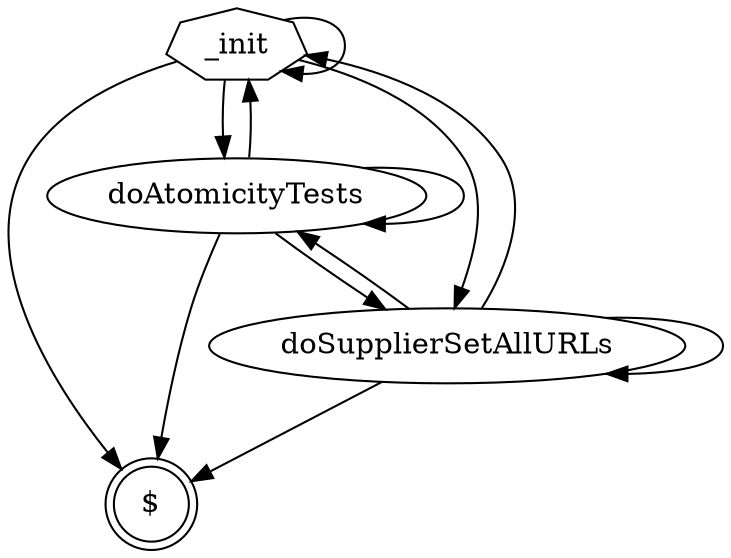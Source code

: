 digraph G {
graph [dpi = 600]"$" [label="$",shape=doublecircle];
"_init" [label="_init",shape=septagon];
"doAtomicityTests" [label="doAtomicityTests",shape=ellipse];
"doSupplierSetAllURLs" [label="doSupplierSetAllURLs",shape=ellipse];
"_init"->"$" [style=solid,label=""];
"doSupplierSetAllURLs"->"$" [style=solid,label=""];
"doAtomicityTests"->"$" [style=solid,label=""];
"_init"->"_init" [style=solid,label=""];
"_init"->"doSupplierSetAllURLs" [style=solid,label=""];
"_init"->"doAtomicityTests" [style=solid,label=""];
"doSupplierSetAllURLs"->"_init" [style=solid,label=""];
"doSupplierSetAllURLs"->"doSupplierSetAllURLs" [style=solid,label=""];
"doSupplierSetAllURLs"->"doAtomicityTests" [style=solid,label=""];
"doAtomicityTests"->"_init" [style=solid,label=""];
"doAtomicityTests"->"doSupplierSetAllURLs" [style=solid,label=""];
"doAtomicityTests"->"doAtomicityTests" [style=solid,label=""];
}